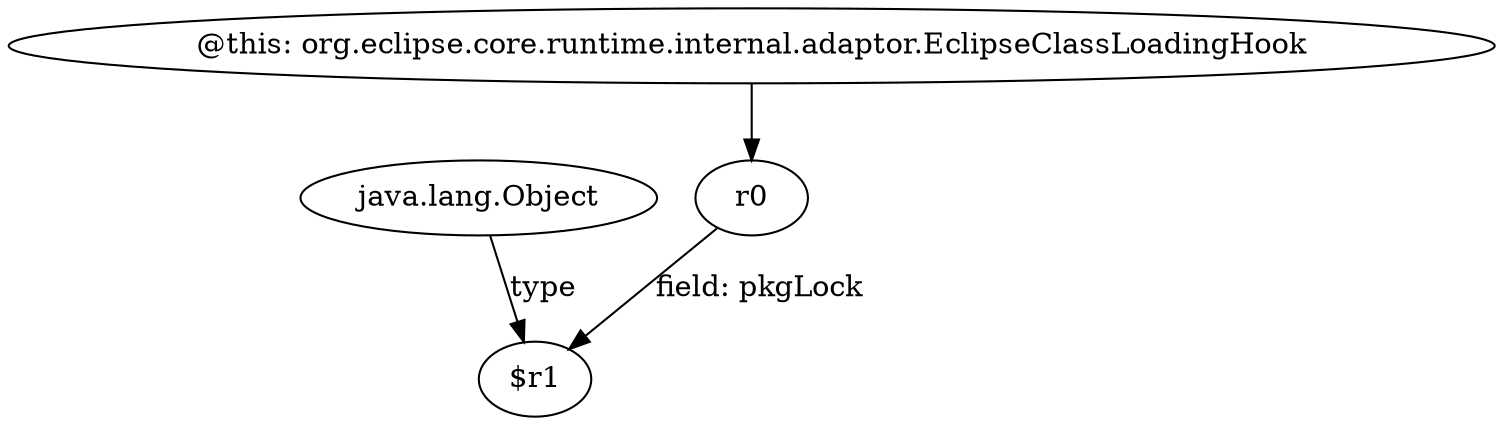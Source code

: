 digraph g {
0[label="r0"]
1[label="$r1"]
0->1[label="field: pkgLock"]
2[label="@this: org.eclipse.core.runtime.internal.adaptor.EclipseClassLoadingHook"]
2->0[label=""]
3[label="java.lang.Object"]
3->1[label="type"]
}